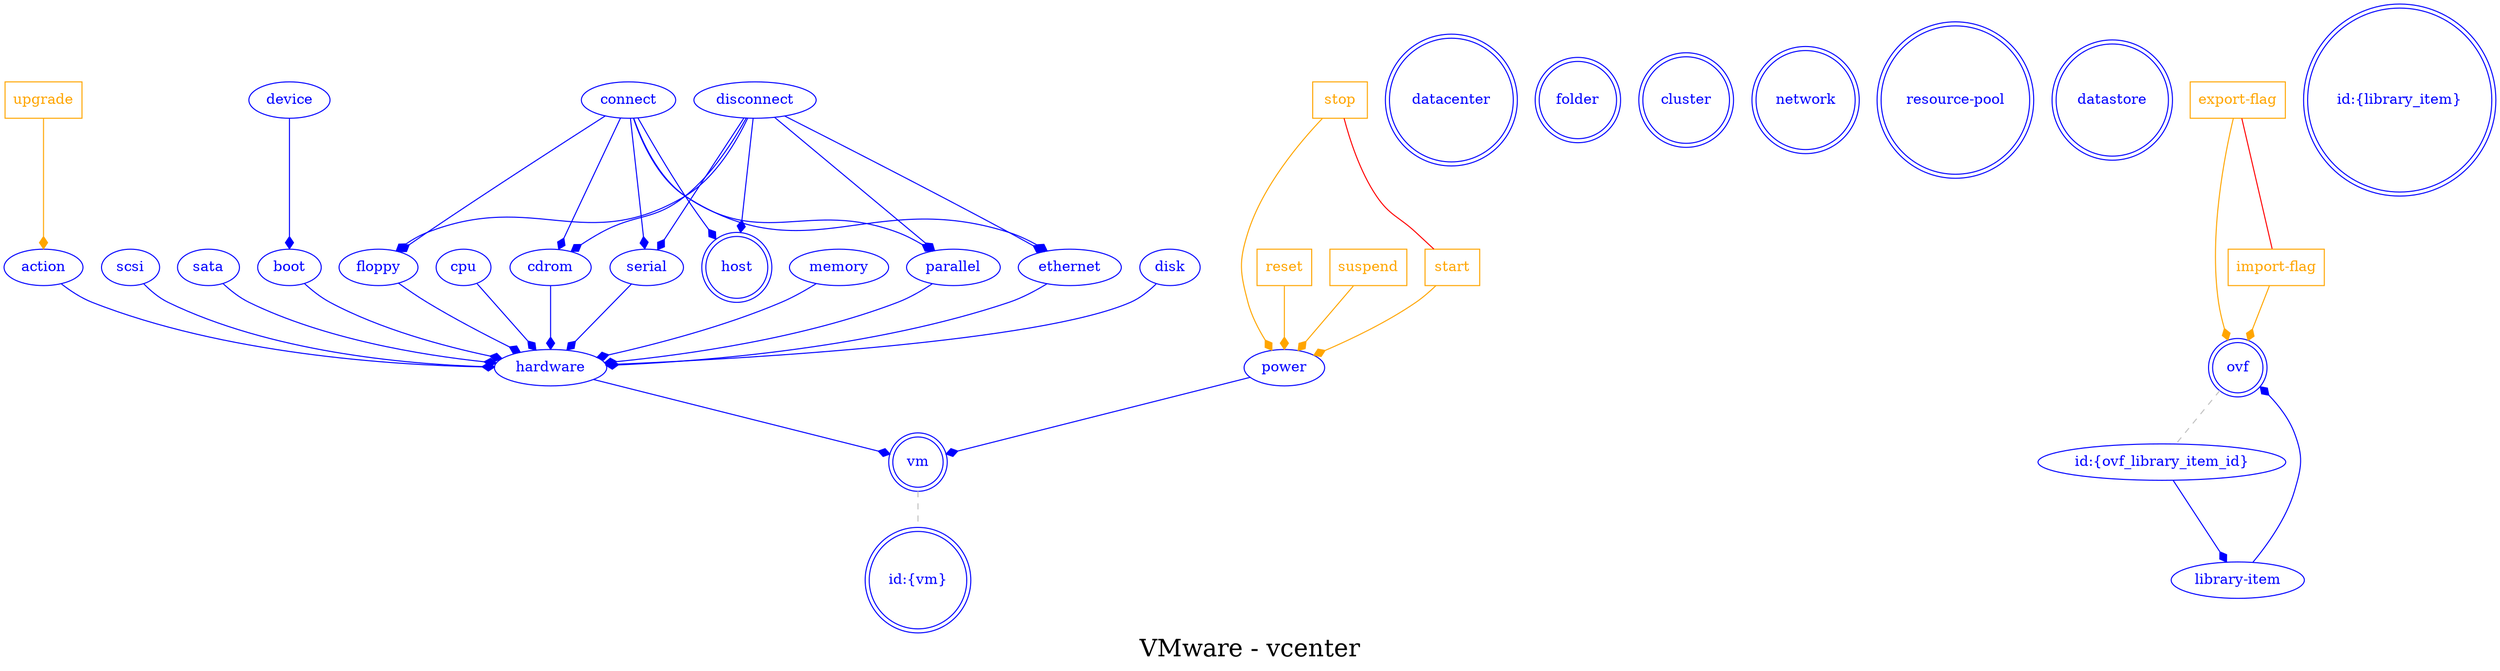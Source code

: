digraph LexiconGraph {
graph[label="VMware - vcenter", fontsize=24]
splines=true
"vm" [color=blue, fontcolor=blue, shape=doublecircle]
"datacenter" [color=blue, fontcolor=blue, shape=doublecircle]
"host" [color=blue, fontcolor=blue, shape=doublecircle]
"folder" [color=blue, fontcolor=blue, shape=doublecircle]
"cluster" [color=blue, fontcolor=blue, shape=doublecircle]
"network" [color=blue, fontcolor=blue, shape=doublecircle]
"resource-pool" [color=blue, fontcolor=blue, shape=doublecircle]
"datastore" [color=blue, fontcolor=blue, shape=doublecircle]
"ovf" [color=blue, fontcolor=blue, shape=doublecircle]
"id:{vm}" [color=blue, fontcolor=blue, shape=doublecircle]
"id:{library_item}" [color=blue, fontcolor=blue, shape=doublecircle]
"hardware" -> "vm" [color=blue, fontcolor=blue, arrowhead=diamond, arrowtail=none]
"hardware" [color=blue, fontcolor=blue, shape=ellipse]
"floppy" -> "hardware" [color=blue, fontcolor=blue, arrowhead=diamond, arrowtail=none]
"floppy" [color=blue, fontcolor=blue, shape=ellipse]
"connect" -> "floppy" [color=blue, fontcolor=blue, arrowhead=diamond, arrowtail=none]
"connect" [color=blue, fontcolor=blue, shape=ellipse]
"disconnect" -> "floppy" [color=blue, fontcolor=blue, arrowhead=diamond, arrowtail=none]
"disconnect" [color=blue, fontcolor=blue, shape=ellipse]
"serial" -> "hardware" [color=blue, fontcolor=blue, arrowhead=diamond, arrowtail=none]
"serial" [color=blue, fontcolor=blue, shape=ellipse]
"connect" -> "serial" [color=blue, fontcolor=blue, arrowhead=diamond, arrowtail=none]
"disconnect" -> "serial" [color=blue, fontcolor=blue, arrowhead=diamond, arrowtail=none]
"disk" -> "hardware" [color=blue, fontcolor=blue, arrowhead=diamond, arrowtail=none]
"disk" [color=blue, fontcolor=blue, shape=ellipse]
"ethernet" -> "hardware" [color=blue, fontcolor=blue, arrowhead=diamond, arrowtail=none]
"ethernet" [color=blue, fontcolor=blue, shape=ellipse]
"connect" -> "ethernet" [color=blue, fontcolor=blue, arrowhead=diamond, arrowtail=none]
"disconnect" -> "ethernet" [color=blue, fontcolor=blue, arrowhead=diamond, arrowtail=none]
"cdrom" -> "hardware" [color=blue, fontcolor=blue, arrowhead=diamond, arrowtail=none]
"cdrom" [color=blue, fontcolor=blue, shape=ellipse]
"disconnect" -> "cdrom" [color=blue, fontcolor=blue, arrowhead=diamond, arrowtail=none]
"connect" -> "cdrom" [color=blue, fontcolor=blue, arrowhead=diamond, arrowtail=none]
"scsi" -> "hardware" [color=blue, fontcolor=blue, arrowhead=diamond, arrowtail=none]
"scsi" [color=blue, fontcolor=blue, shape=ellipse]
"sata" -> "hardware" [color=blue, fontcolor=blue, arrowhead=diamond, arrowtail=none]
"sata" [color=blue, fontcolor=blue, shape=ellipse]
"parallel" -> "hardware" [color=blue, fontcolor=blue, arrowhead=diamond, arrowtail=none]
"parallel" [color=blue, fontcolor=blue, shape=ellipse]
"connect" -> "parallel" [color=blue, fontcolor=blue, arrowhead=diamond, arrowtail=none]
"disconnect" -> "parallel" [color=blue, fontcolor=blue, arrowhead=diamond, arrowtail=none]
"boot" -> "hardware" [color=blue, fontcolor=blue, arrowhead=diamond, arrowtail=none]
"boot" [color=blue, fontcolor=blue, shape=ellipse]
"device" -> "boot" [color=blue, fontcolor=blue, arrowhead=diamond, arrowtail=none]
"device" [color=blue, fontcolor=blue, shape=ellipse]
"cpu" -> "hardware" [color=blue, fontcolor=blue, arrowhead=diamond, arrowtail=none]
"cpu" [color=blue, fontcolor=blue, shape=ellipse]
"action" -> "hardware" [color=blue, fontcolor=blue, arrowhead=diamond, arrowtail=none]
"action" [color=blue, fontcolor=blue, shape=ellipse]
"upgrade" [color=orange, fontcolor=orange, shape=box]
"upgrade" -> "action" [color=orange, fontcolor=orange, arrowhead=diamond, arrowtail=none]
"memory" -> "hardware" [color=blue, fontcolor=blue, arrowhead=diamond, arrowtail=none]
"memory" [color=blue, fontcolor=blue, shape=ellipse]
"power" -> "vm" [color=blue, fontcolor=blue, arrowhead=diamond, arrowtail=none]
"power" [color=blue, fontcolor=blue, shape=ellipse]
"reset" [color=orange, fontcolor=orange, shape=box]
"reset" -> "power" [color=orange, fontcolor=orange, arrowhead=diamond, arrowtail=none]
"stop" [color=orange, fontcolor=orange, shape=box]
"stop" -> "power" [color=orange, fontcolor=orange, arrowhead=diamond, arrowtail=none]
"suspend" [color=orange, fontcolor=orange, shape=box]
"suspend" -> "power" [color=orange, fontcolor=orange, arrowhead=diamond, arrowtail=none]
"start" [color=orange, fontcolor=orange, shape=box]
"start" -> "power" [color=orange, fontcolor=orange, arrowhead=diamond, arrowtail=none]
"stop" -> "start" [color=red, fontcolor=red, arrowhead=none, arrowtail=none]
"disconnect" -> "host" [color=blue, fontcolor=blue, arrowhead=diamond, arrowtail=none]
"connect" -> "host" [color=blue, fontcolor=blue, arrowhead=diamond, arrowtail=none]
"library-item" -> "ovf" [color=blue, fontcolor=blue, arrowhead=diamond, arrowtail=none]
"library-item" [color=blue, fontcolor=blue, shape=ellipse]
"id:{ovf_library_item_id}" -> "library-item" [color=blue, fontcolor=blue, arrowhead=diamond, arrowtail=none]
"id:{ovf_library_item_id}" [color=blue, fontcolor=blue, shape=ellipse]
"ovf" -> "id:{ovf_library_item_id}" [color=grey, fontcolor=grey, arrowhead=none, arrowtail=none, style=dashed]
"export-flag" [color=orange, fontcolor=orange, shape=box]
"export-flag" -> "ovf" [color=orange, fontcolor=orange, arrowhead=diamond, arrowtail=none]
"import-flag" [color=orange, fontcolor=orange, shape=box]
"import-flag" -> "ovf" [color=orange, fontcolor=orange, arrowhead=diamond, arrowtail=none]
"export-flag" -> "import-flag" [color=red, fontcolor=red, arrowhead=none, arrowtail=none]
"vm" -> "id:{vm}" [color=grey, fontcolor=grey, arrowhead=none, arrowtail=none, style=dashed]
}
